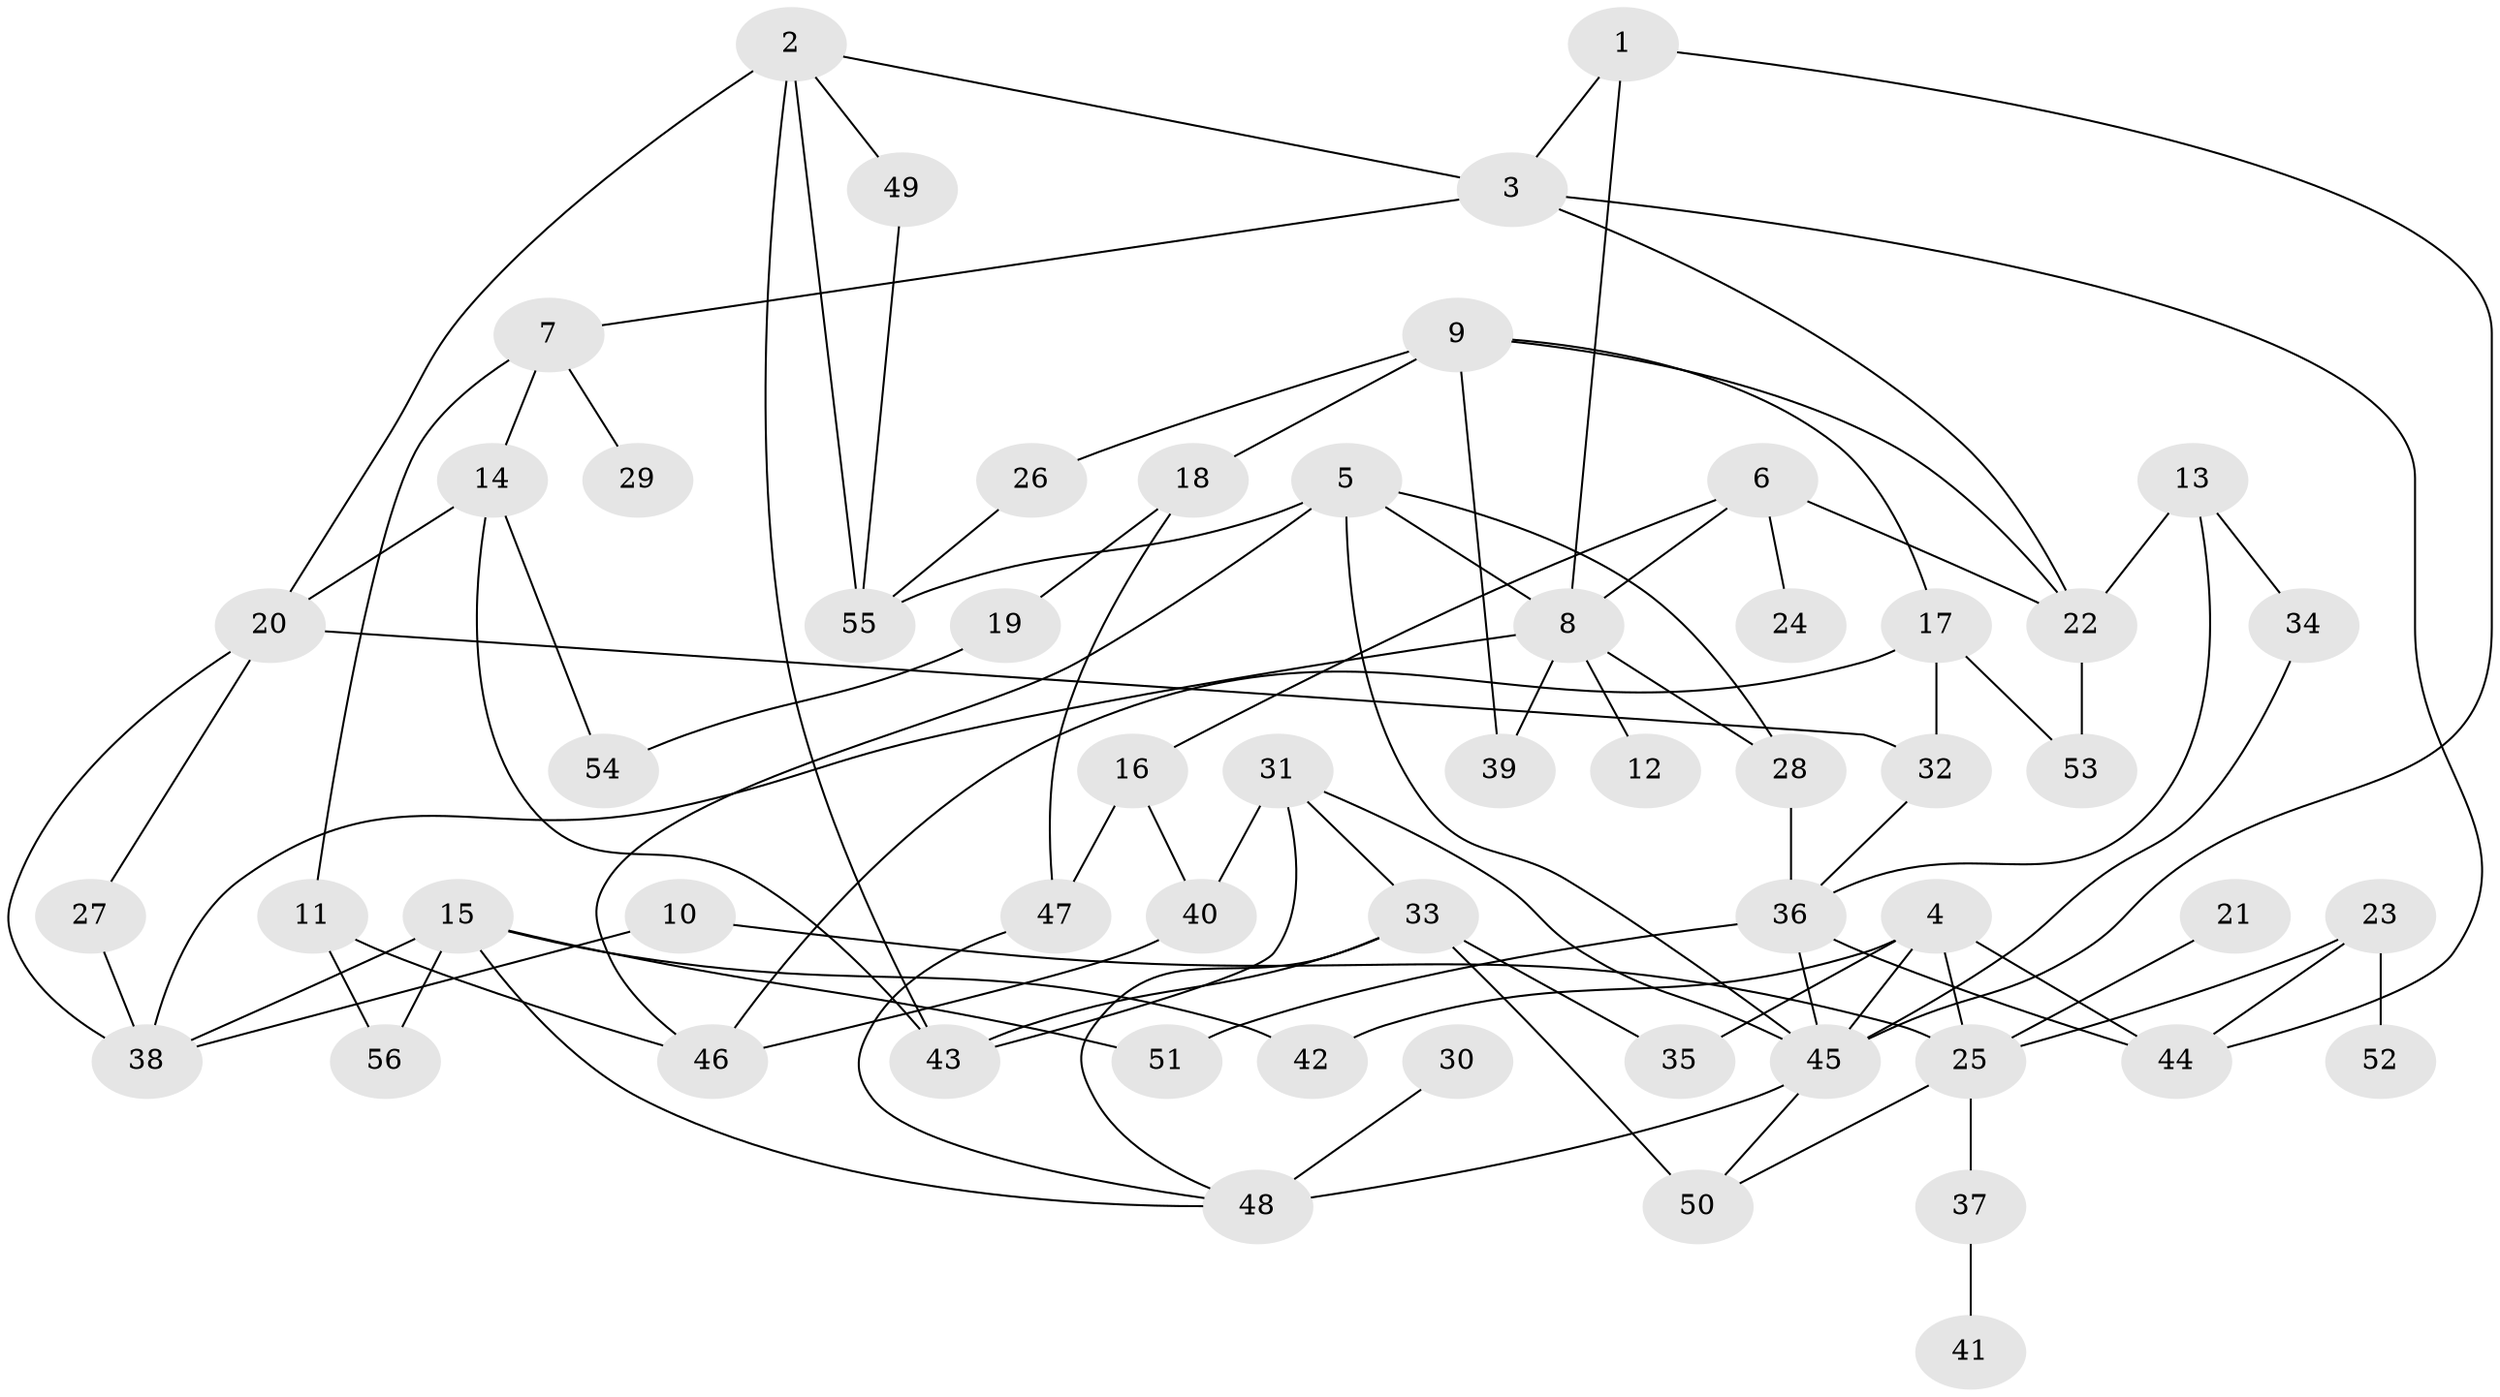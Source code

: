 // original degree distribution, {3: 0.23423423423423423, 2: 0.3153153153153153, 4: 0.13513513513513514, 9: 0.009009009009009009, 5: 0.07207207207207207, 7: 0.02702702702702703, 1: 0.1981981981981982, 6: 0.009009009009009009}
// Generated by graph-tools (version 1.1) at 2025/01/03/09/25 03:01:11]
// undirected, 56 vertices, 93 edges
graph export_dot {
graph [start="1"]
  node [color=gray90,style=filled];
  1;
  2;
  3;
  4;
  5;
  6;
  7;
  8;
  9;
  10;
  11;
  12;
  13;
  14;
  15;
  16;
  17;
  18;
  19;
  20;
  21;
  22;
  23;
  24;
  25;
  26;
  27;
  28;
  29;
  30;
  31;
  32;
  33;
  34;
  35;
  36;
  37;
  38;
  39;
  40;
  41;
  42;
  43;
  44;
  45;
  46;
  47;
  48;
  49;
  50;
  51;
  52;
  53;
  54;
  55;
  56;
  1 -- 3 [weight=1.0];
  1 -- 8 [weight=1.0];
  1 -- 45 [weight=1.0];
  2 -- 3 [weight=1.0];
  2 -- 20 [weight=1.0];
  2 -- 43 [weight=1.0];
  2 -- 49 [weight=1.0];
  2 -- 55 [weight=1.0];
  3 -- 7 [weight=1.0];
  3 -- 22 [weight=1.0];
  3 -- 44 [weight=1.0];
  4 -- 25 [weight=1.0];
  4 -- 35 [weight=1.0];
  4 -- 42 [weight=1.0];
  4 -- 44 [weight=1.0];
  4 -- 45 [weight=1.0];
  5 -- 8 [weight=1.0];
  5 -- 28 [weight=1.0];
  5 -- 45 [weight=1.0];
  5 -- 46 [weight=1.0];
  5 -- 55 [weight=1.0];
  6 -- 8 [weight=1.0];
  6 -- 16 [weight=1.0];
  6 -- 22 [weight=1.0];
  6 -- 24 [weight=1.0];
  7 -- 11 [weight=1.0];
  7 -- 14 [weight=1.0];
  7 -- 29 [weight=1.0];
  8 -- 12 [weight=2.0];
  8 -- 28 [weight=1.0];
  8 -- 38 [weight=1.0];
  8 -- 39 [weight=1.0];
  9 -- 17 [weight=1.0];
  9 -- 18 [weight=1.0];
  9 -- 22 [weight=1.0];
  9 -- 26 [weight=1.0];
  9 -- 39 [weight=1.0];
  10 -- 25 [weight=1.0];
  10 -- 38 [weight=1.0];
  11 -- 46 [weight=1.0];
  11 -- 56 [weight=1.0];
  13 -- 22 [weight=1.0];
  13 -- 34 [weight=1.0];
  13 -- 36 [weight=1.0];
  14 -- 20 [weight=1.0];
  14 -- 43 [weight=1.0];
  14 -- 54 [weight=1.0];
  15 -- 38 [weight=1.0];
  15 -- 42 [weight=1.0];
  15 -- 48 [weight=1.0];
  15 -- 51 [weight=1.0];
  15 -- 56 [weight=1.0];
  16 -- 40 [weight=1.0];
  16 -- 47 [weight=1.0];
  17 -- 32 [weight=1.0];
  17 -- 46 [weight=1.0];
  17 -- 53 [weight=1.0];
  18 -- 19 [weight=1.0];
  18 -- 47 [weight=1.0];
  19 -- 54 [weight=1.0];
  20 -- 27 [weight=1.0];
  20 -- 32 [weight=1.0];
  20 -- 38 [weight=1.0];
  21 -- 25 [weight=1.0];
  22 -- 53 [weight=1.0];
  23 -- 25 [weight=1.0];
  23 -- 44 [weight=1.0];
  23 -- 52 [weight=1.0];
  25 -- 37 [weight=1.0];
  25 -- 50 [weight=1.0];
  26 -- 55 [weight=1.0];
  27 -- 38 [weight=2.0];
  28 -- 36 [weight=1.0];
  30 -- 48 [weight=2.0];
  31 -- 33 [weight=1.0];
  31 -- 40 [weight=1.0];
  31 -- 43 [weight=1.0];
  31 -- 45 [weight=1.0];
  32 -- 36 [weight=1.0];
  33 -- 35 [weight=1.0];
  33 -- 43 [weight=1.0];
  33 -- 48 [weight=1.0];
  33 -- 50 [weight=2.0];
  34 -- 45 [weight=1.0];
  36 -- 44 [weight=1.0];
  36 -- 45 [weight=1.0];
  36 -- 51 [weight=1.0];
  37 -- 41 [weight=1.0];
  40 -- 46 [weight=1.0];
  45 -- 48 [weight=1.0];
  45 -- 50 [weight=1.0];
  47 -- 48 [weight=1.0];
  49 -- 55 [weight=1.0];
}
